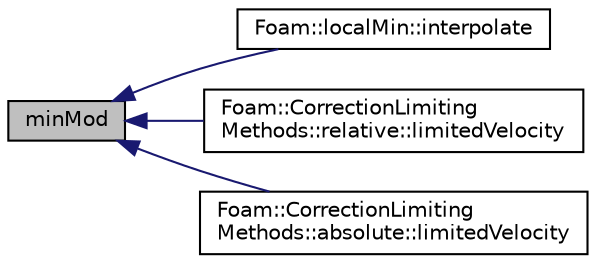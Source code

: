 digraph "minMod"
{
  bgcolor="transparent";
  edge [fontname="Helvetica",fontsize="10",labelfontname="Helvetica",labelfontsize="10"];
  node [fontname="Helvetica",fontsize="10",shape=record];
  rankdir="LR";
  Node1 [label="minMod",height=0.2,width=0.4,color="black", fillcolor="grey75", style="filled", fontcolor="black"];
  Node1 -> Node2 [dir="back",color="midnightblue",fontsize="10",style="solid",fontname="Helvetica"];
  Node2 [label="Foam::localMin::interpolate",height=0.2,width=0.4,color="black",URL="$a01377.html#aab9aba6ccea702183c1de2555858bf43",tooltip="Return the face-interpolate of the given cell field. "];
  Node1 -> Node3 [dir="back",color="midnightblue",fontsize="10",style="solid",fontname="Helvetica"];
  Node3 [label="Foam::CorrectionLimiting\lMethods::relative::limitedVelocity",height=0.2,width=0.4,color="black",URL="$a02150.html#a02050118a8717df003ea2ec83ea9c7e8",tooltip="Return the limited velocity. "];
  Node1 -> Node4 [dir="back",color="midnightblue",fontsize="10",style="solid",fontname="Helvetica"];
  Node4 [label="Foam::CorrectionLimiting\lMethods::absolute::limitedVelocity",height=0.2,width=0.4,color="black",URL="$a00006.html#a02050118a8717df003ea2ec83ea9c7e8",tooltip="Return the limited velocity. "];
}
